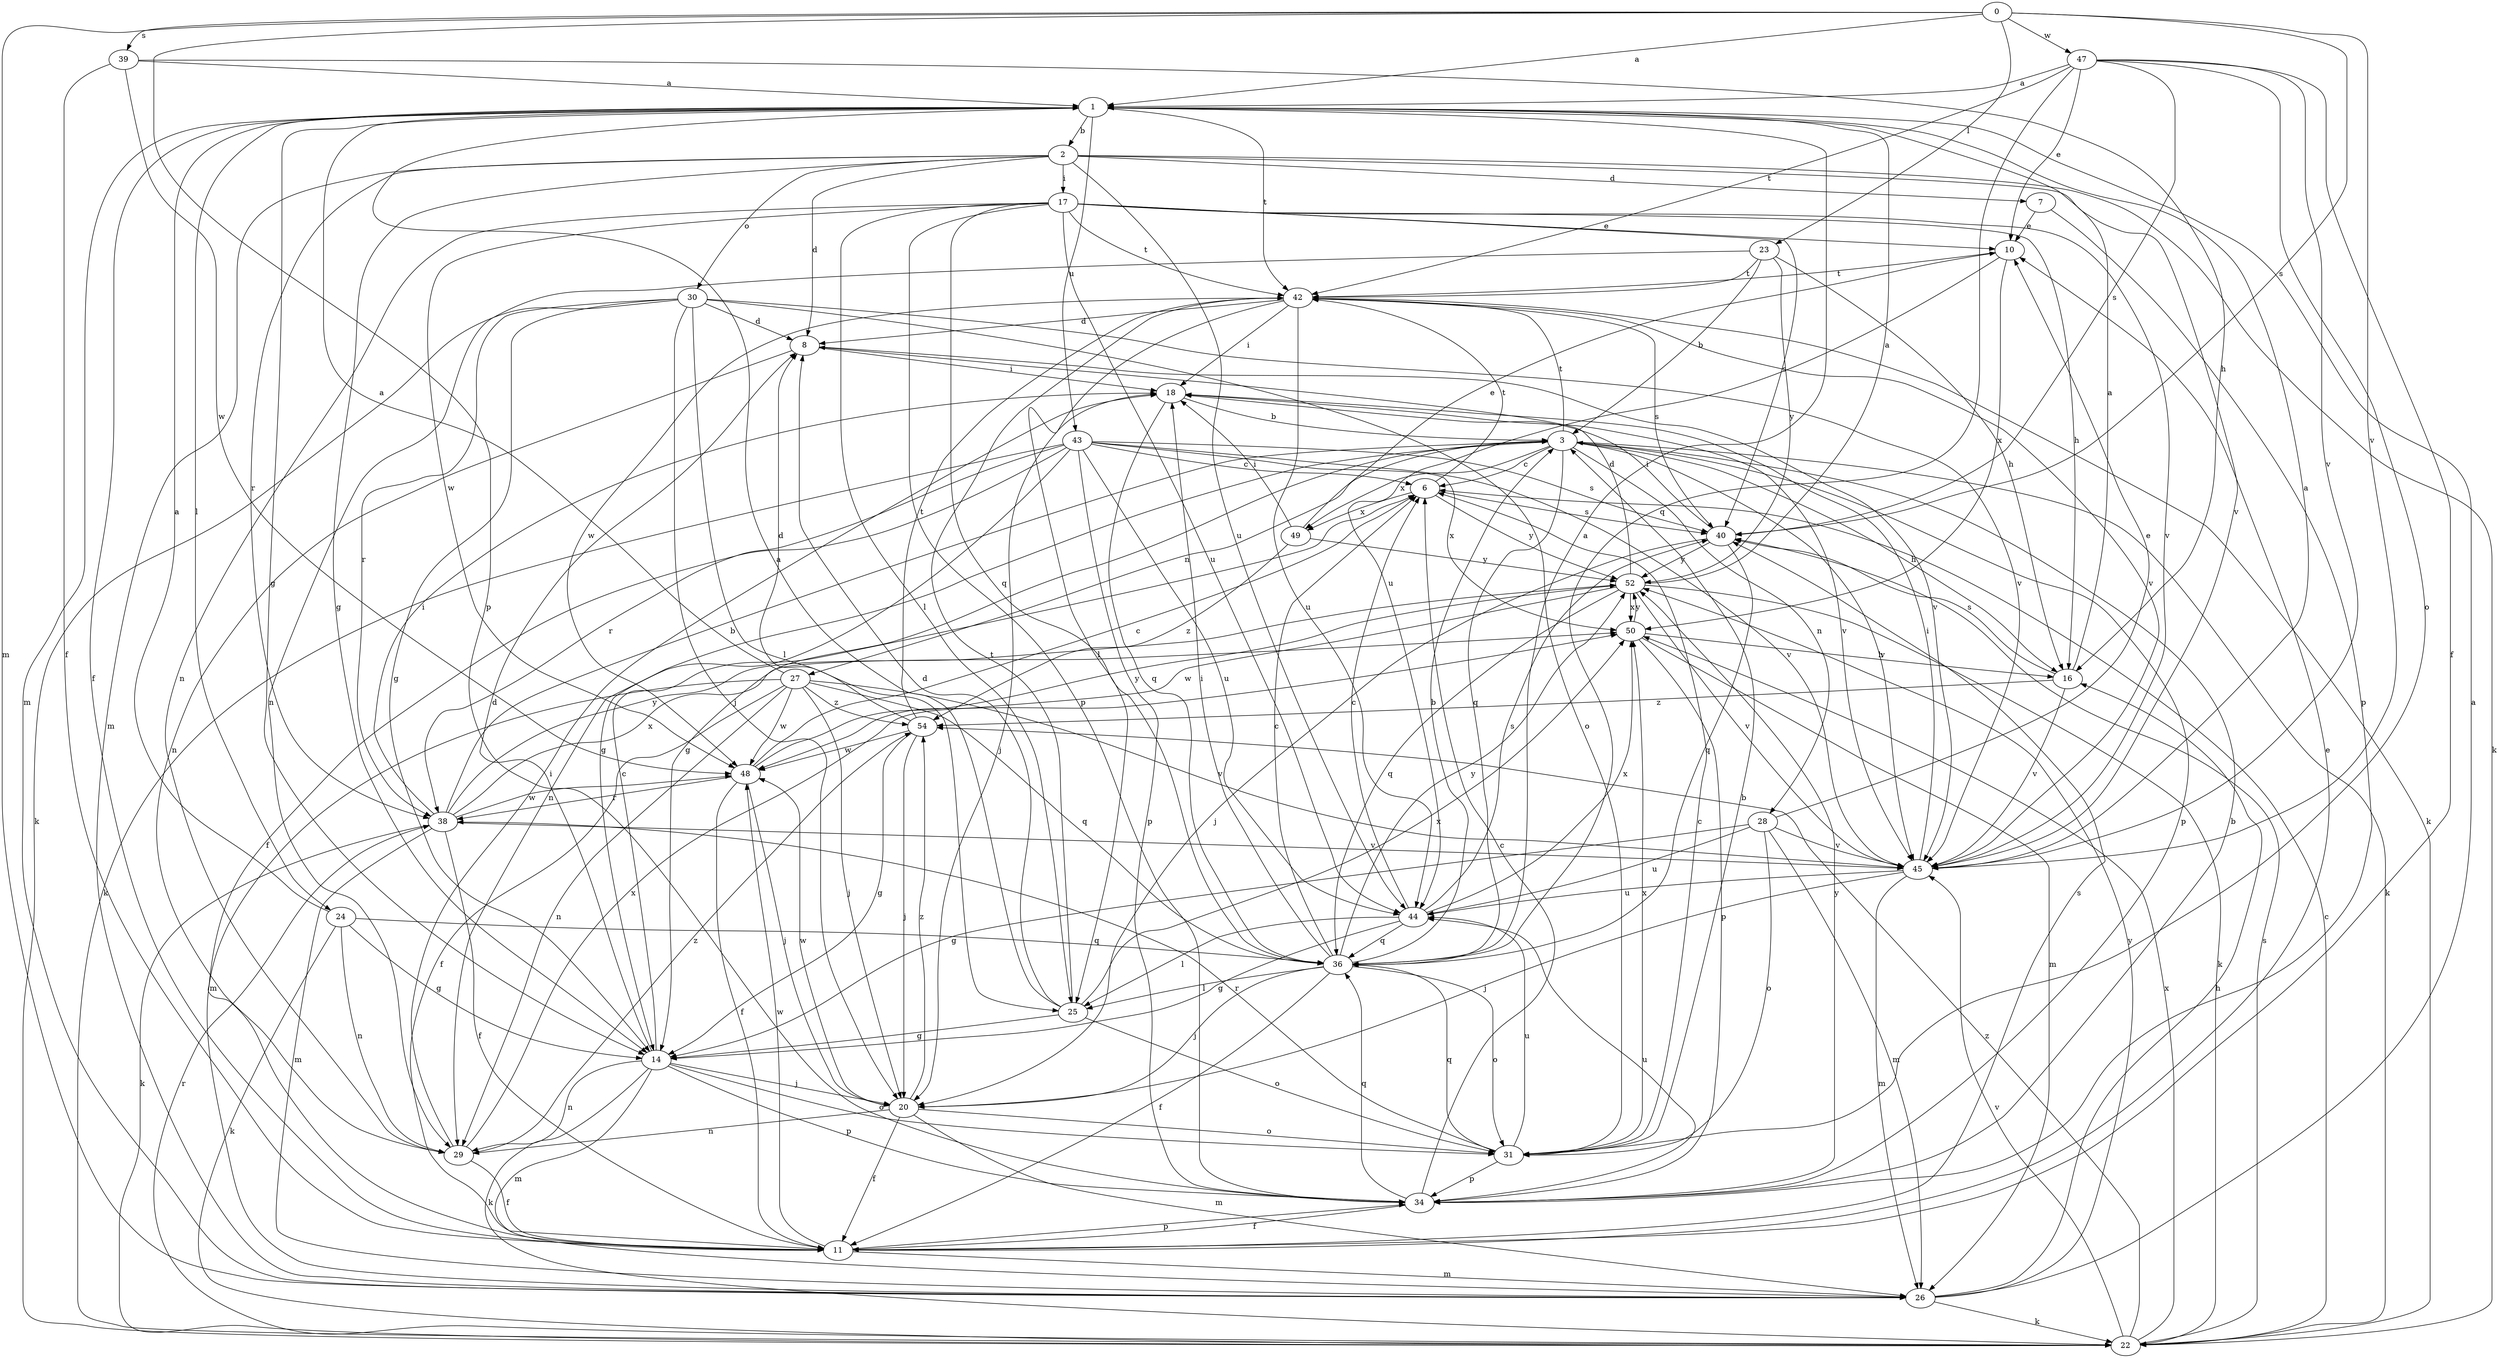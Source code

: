 strict digraph  {
0;
1;
2;
3;
6;
7;
8;
10;
11;
14;
16;
17;
18;
20;
22;
23;
24;
25;
26;
27;
28;
29;
30;
31;
34;
36;
38;
39;
40;
42;
43;
44;
45;
47;
48;
49;
50;
52;
54;
0 -> 1  [label=a];
0 -> 23  [label=l];
0 -> 26  [label=m];
0 -> 34  [label=p];
0 -> 39  [label=s];
0 -> 40  [label=s];
0 -> 45  [label=v];
0 -> 47  [label=w];
1 -> 2  [label=b];
1 -> 11  [label=f];
1 -> 14  [label=g];
1 -> 24  [label=l];
1 -> 26  [label=m];
1 -> 42  [label=t];
1 -> 43  [label=u];
2 -> 7  [label=d];
2 -> 8  [label=d];
2 -> 14  [label=g];
2 -> 17  [label=i];
2 -> 22  [label=k];
2 -> 26  [label=m];
2 -> 30  [label=o];
2 -> 38  [label=r];
2 -> 44  [label=u];
2 -> 45  [label=v];
3 -> 6  [label=c];
3 -> 14  [label=g];
3 -> 16  [label=h];
3 -> 22  [label=k];
3 -> 27  [label=n];
3 -> 28  [label=n];
3 -> 29  [label=n];
3 -> 34  [label=p];
3 -> 36  [label=q];
3 -> 42  [label=t];
3 -> 45  [label=v];
3 -> 49  [label=x];
6 -> 40  [label=s];
6 -> 42  [label=t];
6 -> 49  [label=x];
6 -> 52  [label=y];
7 -> 10  [label=e];
7 -> 34  [label=p];
8 -> 18  [label=i];
8 -> 29  [label=n];
8 -> 45  [label=v];
10 -> 42  [label=t];
10 -> 44  [label=u];
10 -> 50  [label=x];
11 -> 10  [label=e];
11 -> 26  [label=m];
11 -> 34  [label=p];
11 -> 40  [label=s];
11 -> 48  [label=w];
14 -> 6  [label=c];
14 -> 8  [label=d];
14 -> 20  [label=j];
14 -> 22  [label=k];
14 -> 26  [label=m];
14 -> 29  [label=n];
14 -> 31  [label=o];
14 -> 34  [label=p];
16 -> 1  [label=a];
16 -> 40  [label=s];
16 -> 45  [label=v];
16 -> 54  [label=z];
17 -> 10  [label=e];
17 -> 16  [label=h];
17 -> 25  [label=l];
17 -> 29  [label=n];
17 -> 34  [label=p];
17 -> 36  [label=q];
17 -> 40  [label=s];
17 -> 42  [label=t];
17 -> 44  [label=u];
17 -> 45  [label=v];
17 -> 48  [label=w];
18 -> 3  [label=b];
18 -> 20  [label=j];
18 -> 36  [label=q];
18 -> 45  [label=v];
20 -> 11  [label=f];
20 -> 26  [label=m];
20 -> 29  [label=n];
20 -> 31  [label=o];
20 -> 48  [label=w];
20 -> 54  [label=z];
22 -> 6  [label=c];
22 -> 38  [label=r];
22 -> 40  [label=s];
22 -> 45  [label=v];
22 -> 50  [label=x];
22 -> 54  [label=z];
23 -> 3  [label=b];
23 -> 16  [label=h];
23 -> 29  [label=n];
23 -> 42  [label=t];
23 -> 52  [label=y];
24 -> 1  [label=a];
24 -> 14  [label=g];
24 -> 22  [label=k];
24 -> 29  [label=n];
24 -> 36  [label=q];
25 -> 1  [label=a];
25 -> 8  [label=d];
25 -> 14  [label=g];
25 -> 31  [label=o];
25 -> 42  [label=t];
25 -> 50  [label=x];
26 -> 1  [label=a];
26 -> 16  [label=h];
26 -> 22  [label=k];
26 -> 52  [label=y];
27 -> 1  [label=a];
27 -> 11  [label=f];
27 -> 20  [label=j];
27 -> 26  [label=m];
27 -> 29  [label=n];
27 -> 36  [label=q];
27 -> 45  [label=v];
27 -> 48  [label=w];
27 -> 54  [label=z];
28 -> 10  [label=e];
28 -> 14  [label=g];
28 -> 26  [label=m];
28 -> 31  [label=o];
28 -> 44  [label=u];
28 -> 45  [label=v];
29 -> 11  [label=f];
29 -> 18  [label=i];
29 -> 50  [label=x];
29 -> 54  [label=z];
30 -> 8  [label=d];
30 -> 14  [label=g];
30 -> 20  [label=j];
30 -> 22  [label=k];
30 -> 25  [label=l];
30 -> 31  [label=o];
30 -> 38  [label=r];
30 -> 45  [label=v];
31 -> 3  [label=b];
31 -> 6  [label=c];
31 -> 34  [label=p];
31 -> 36  [label=q];
31 -> 38  [label=r];
31 -> 44  [label=u];
31 -> 50  [label=x];
34 -> 3  [label=b];
34 -> 6  [label=c];
34 -> 11  [label=f];
34 -> 36  [label=q];
34 -> 44  [label=u];
34 -> 52  [label=y];
36 -> 1  [label=a];
36 -> 3  [label=b];
36 -> 6  [label=c];
36 -> 11  [label=f];
36 -> 18  [label=i];
36 -> 20  [label=j];
36 -> 25  [label=l];
36 -> 31  [label=o];
36 -> 52  [label=y];
38 -> 3  [label=b];
38 -> 11  [label=f];
38 -> 18  [label=i];
38 -> 22  [label=k];
38 -> 26  [label=m];
38 -> 45  [label=v];
38 -> 48  [label=w];
38 -> 50  [label=x];
38 -> 52  [label=y];
39 -> 1  [label=a];
39 -> 11  [label=f];
39 -> 16  [label=h];
39 -> 48  [label=w];
40 -> 18  [label=i];
40 -> 20  [label=j];
40 -> 36  [label=q];
40 -> 52  [label=y];
42 -> 8  [label=d];
42 -> 18  [label=i];
42 -> 22  [label=k];
42 -> 25  [label=l];
42 -> 40  [label=s];
42 -> 44  [label=u];
42 -> 45  [label=v];
42 -> 48  [label=w];
43 -> 6  [label=c];
43 -> 11  [label=f];
43 -> 14  [label=g];
43 -> 22  [label=k];
43 -> 34  [label=p];
43 -> 38  [label=r];
43 -> 40  [label=s];
43 -> 44  [label=u];
43 -> 45  [label=v];
43 -> 50  [label=x];
44 -> 6  [label=c];
44 -> 14  [label=g];
44 -> 25  [label=l];
44 -> 36  [label=q];
44 -> 40  [label=s];
44 -> 50  [label=x];
45 -> 1  [label=a];
45 -> 18  [label=i];
45 -> 20  [label=j];
45 -> 26  [label=m];
45 -> 44  [label=u];
47 -> 1  [label=a];
47 -> 10  [label=e];
47 -> 11  [label=f];
47 -> 31  [label=o];
47 -> 36  [label=q];
47 -> 40  [label=s];
47 -> 42  [label=t];
47 -> 45  [label=v];
48 -> 6  [label=c];
48 -> 11  [label=f];
48 -> 20  [label=j];
48 -> 38  [label=r];
48 -> 52  [label=y];
49 -> 10  [label=e];
49 -> 18  [label=i];
49 -> 52  [label=y];
49 -> 54  [label=z];
50 -> 16  [label=h];
50 -> 26  [label=m];
50 -> 34  [label=p];
50 -> 52  [label=y];
52 -> 1  [label=a];
52 -> 8  [label=d];
52 -> 22  [label=k];
52 -> 36  [label=q];
52 -> 45  [label=v];
52 -> 48  [label=w];
52 -> 50  [label=x];
54 -> 8  [label=d];
54 -> 14  [label=g];
54 -> 20  [label=j];
54 -> 42  [label=t];
54 -> 48  [label=w];
}
